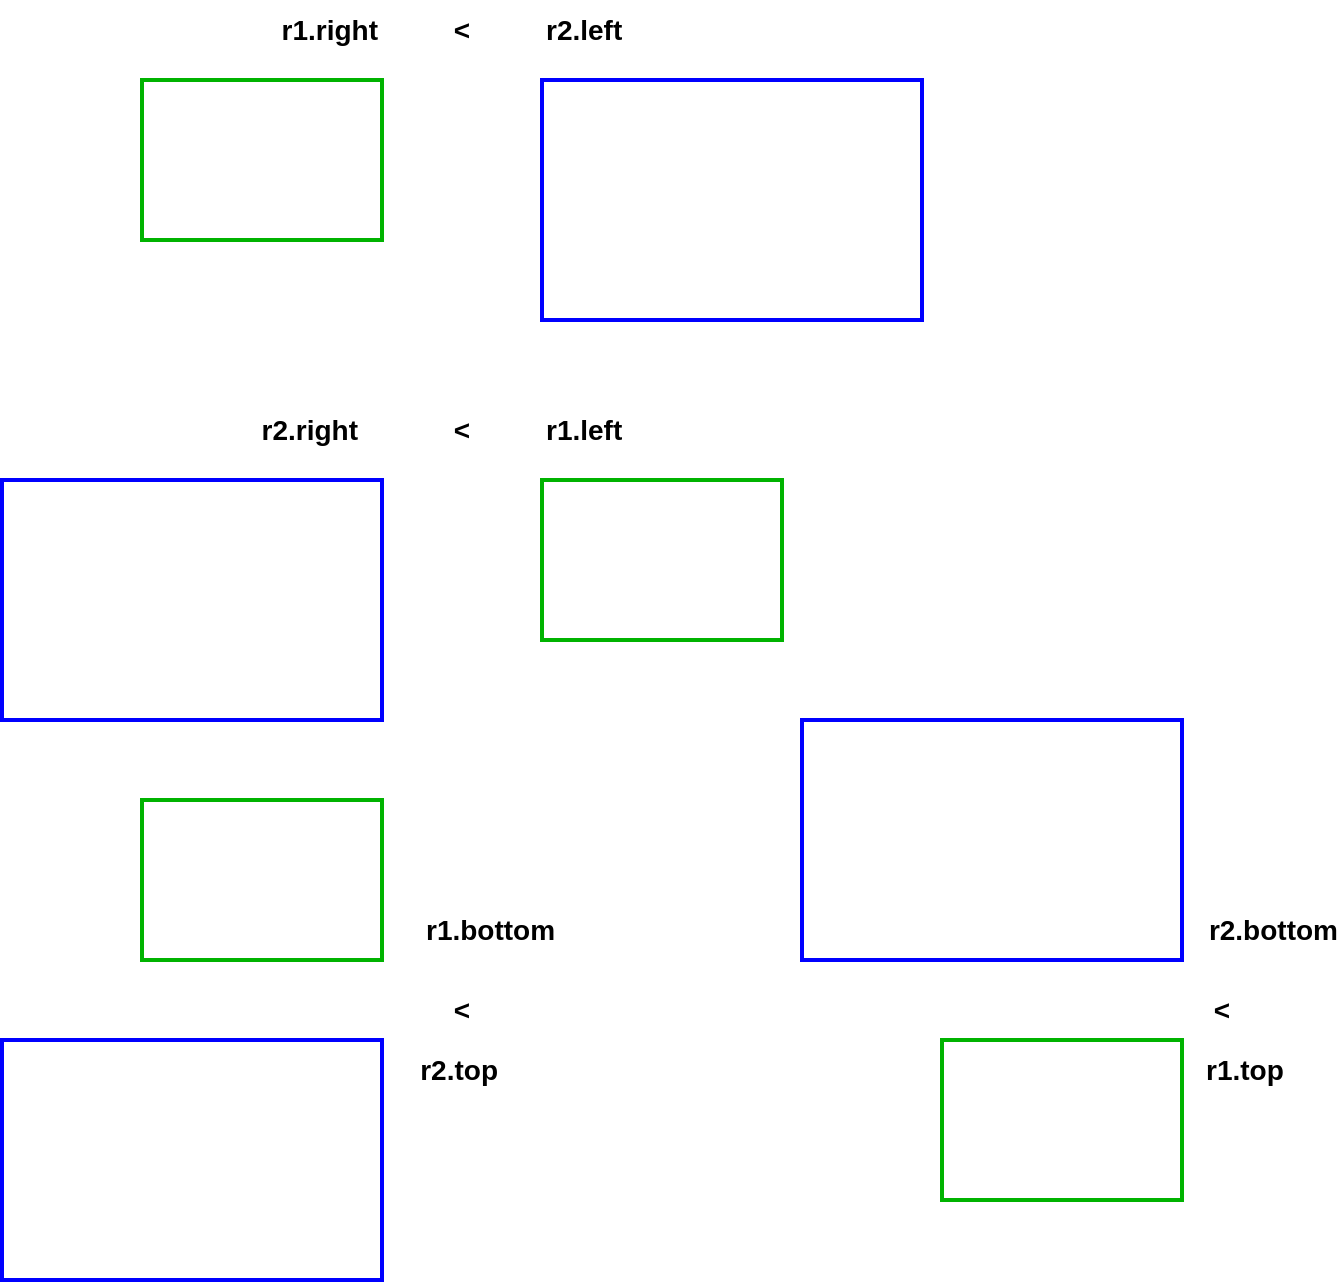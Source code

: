 <mxfile version="24.9.0">
  <diagram id="HvREkYS622G5L-3mX_dz" name="Pagina-1">
    <mxGraphModel dx="1426" dy="755" grid="1" gridSize="10" guides="1" tooltips="1" connect="1" arrows="1" fold="1" page="1" pageScale="1" pageWidth="1169" pageHeight="827" math="0" shadow="0">
      <root>
        <mxCell id="0" />
        <mxCell id="1" parent="0" />
        <mxCell id="OdW6uKtOAu_23CesC0fx-1" value="" style="rounded=0;whiteSpace=wrap;html=1;fillColor=none;strokeWidth=2;strokeColor=#00B300;" vertex="1" parent="1">
          <mxGeometry x="360" y="80" width="120" height="80" as="geometry" />
        </mxCell>
        <mxCell id="OdW6uKtOAu_23CesC0fx-2" value="" style="rounded=0;whiteSpace=wrap;html=1;fillColor=none;strokeWidth=2;strokeColor=#0000FF;" vertex="1" parent="1">
          <mxGeometry x="560" y="80" width="190" height="120" as="geometry" />
        </mxCell>
        <mxCell id="OdW6uKtOAu_23CesC0fx-3" value="&lt;b&gt;&lt;font style=&quot;font-size: 14px;&quot;&gt;r2.left&lt;/font&gt;&lt;/b&gt;" style="text;html=1;align=left;verticalAlign=middle;whiteSpace=wrap;rounded=0;" vertex="1" parent="1">
          <mxGeometry x="560" y="40" width="60" height="30" as="geometry" />
        </mxCell>
        <mxCell id="OdW6uKtOAu_23CesC0fx-4" value="&lt;b&gt;&lt;font style=&quot;font-size: 14px;&quot;&gt;r1.right&lt;/font&gt;&lt;/b&gt;" style="text;html=1;align=right;verticalAlign=middle;whiteSpace=wrap;rounded=0;" vertex="1" parent="1">
          <mxGeometry x="420" y="40" width="60" height="30" as="geometry" />
        </mxCell>
        <mxCell id="OdW6uKtOAu_23CesC0fx-5" value="" style="rounded=0;whiteSpace=wrap;html=1;fillColor=none;strokeWidth=2;strokeColor=#00B300;" vertex="1" parent="1">
          <mxGeometry x="560" y="280" width="120" height="80" as="geometry" />
        </mxCell>
        <mxCell id="OdW6uKtOAu_23CesC0fx-6" value="" style="rounded=0;whiteSpace=wrap;html=1;fillColor=none;strokeWidth=2;strokeColor=#0000FF;" vertex="1" parent="1">
          <mxGeometry x="290" y="280" width="190" height="120" as="geometry" />
        </mxCell>
        <mxCell id="OdW6uKtOAu_23CesC0fx-7" value="&lt;b&gt;&lt;font style=&quot;font-size: 14px;&quot;&gt;r1.left&lt;/font&gt;&lt;/b&gt;" style="text;html=1;align=left;verticalAlign=middle;whiteSpace=wrap;rounded=0;" vertex="1" parent="1">
          <mxGeometry x="560" y="240" width="60" height="30" as="geometry" />
        </mxCell>
        <mxCell id="OdW6uKtOAu_23CesC0fx-8" value="&lt;b&gt;&lt;font style=&quot;font-size: 14px;&quot;&gt;r2.right&lt;/font&gt;&lt;/b&gt;" style="text;html=1;align=right;verticalAlign=middle;whiteSpace=wrap;rounded=0;" vertex="1" parent="1">
          <mxGeometry x="410" y="240" width="60" height="30" as="geometry" />
        </mxCell>
        <mxCell id="OdW6uKtOAu_23CesC0fx-9" value="" style="rounded=0;whiteSpace=wrap;html=1;fillColor=none;strokeWidth=2;strokeColor=#00B300;" vertex="1" parent="1">
          <mxGeometry x="360" y="440" width="120" height="80" as="geometry" />
        </mxCell>
        <mxCell id="OdW6uKtOAu_23CesC0fx-10" value="&lt;b&gt;&lt;font style=&quot;font-size: 14px;&quot;&gt;r1.bottom&lt;/font&gt;&lt;/b&gt;" style="text;html=1;align=left;verticalAlign=middle;whiteSpace=wrap;rounded=0;" vertex="1" parent="1">
          <mxGeometry x="500" y="490" width="60" height="30" as="geometry" />
        </mxCell>
        <mxCell id="OdW6uKtOAu_23CesC0fx-11" value="" style="rounded=0;whiteSpace=wrap;html=1;fillColor=none;strokeWidth=2;strokeColor=#0000FF;" vertex="1" parent="1">
          <mxGeometry x="290" y="560" width="190" height="120" as="geometry" />
        </mxCell>
        <mxCell id="OdW6uKtOAu_23CesC0fx-12" value="&lt;b&gt;&lt;font style=&quot;font-size: 14px;&quot;&gt;r2.top&lt;/font&gt;&lt;/b&gt;" style="text;html=1;align=right;verticalAlign=middle;whiteSpace=wrap;rounded=0;" vertex="1" parent="1">
          <mxGeometry x="480" y="560" width="60" height="30" as="geometry" />
        </mxCell>
        <mxCell id="OdW6uKtOAu_23CesC0fx-13" value="" style="rounded=0;whiteSpace=wrap;html=1;fillColor=none;strokeWidth=2;strokeColor=#0000FF;" vertex="1" parent="1">
          <mxGeometry x="690" y="400" width="190" height="120" as="geometry" />
        </mxCell>
        <mxCell id="OdW6uKtOAu_23CesC0fx-14" value="&lt;b&gt;&lt;font style=&quot;font-size: 14px;&quot;&gt;r2.bottom&lt;/font&gt;&lt;/b&gt;" style="text;html=1;align=right;verticalAlign=middle;whiteSpace=wrap;rounded=0;" vertex="1" parent="1">
          <mxGeometry x="900" y="490" width="60" height="30" as="geometry" />
        </mxCell>
        <mxCell id="OdW6uKtOAu_23CesC0fx-15" value="" style="rounded=0;whiteSpace=wrap;html=1;fillColor=none;strokeWidth=2;strokeColor=#00B300;" vertex="1" parent="1">
          <mxGeometry x="760" y="560" width="120" height="80" as="geometry" />
        </mxCell>
        <mxCell id="OdW6uKtOAu_23CesC0fx-16" value="&lt;b&gt;&lt;font style=&quot;font-size: 14px;&quot;&gt;r1.top&lt;/font&gt;&lt;/b&gt;" style="text;html=1;align=left;verticalAlign=middle;whiteSpace=wrap;rounded=0;" vertex="1" parent="1">
          <mxGeometry x="890" y="560" width="60" height="30" as="geometry" />
        </mxCell>
        <mxCell id="OdW6uKtOAu_23CesC0fx-17" value="&lt;b&gt;&lt;font style=&quot;font-size: 14px;&quot;&gt;&amp;lt;&lt;/font&gt;&lt;/b&gt;" style="text;html=1;align=center;verticalAlign=middle;whiteSpace=wrap;rounded=0;" vertex="1" parent="1">
          <mxGeometry x="490" y="40" width="60" height="30" as="geometry" />
        </mxCell>
        <mxCell id="OdW6uKtOAu_23CesC0fx-18" value="&lt;b&gt;&lt;font style=&quot;font-size: 14px;&quot;&gt;&amp;lt;&lt;/font&gt;&lt;/b&gt;" style="text;html=1;align=center;verticalAlign=middle;whiteSpace=wrap;rounded=0;" vertex="1" parent="1">
          <mxGeometry x="490" y="240" width="60" height="30" as="geometry" />
        </mxCell>
        <mxCell id="OdW6uKtOAu_23CesC0fx-19" value="&lt;b&gt;&lt;font style=&quot;font-size: 14px;&quot;&gt;&amp;lt;&lt;/font&gt;&lt;/b&gt;" style="text;html=1;align=center;verticalAlign=middle;whiteSpace=wrap;rounded=0;" vertex="1" parent="1">
          <mxGeometry x="490" y="530" width="60" height="30" as="geometry" />
        </mxCell>
        <mxCell id="OdW6uKtOAu_23CesC0fx-20" value="&lt;b&gt;&lt;font style=&quot;font-size: 14px;&quot;&gt;&amp;lt;&lt;/font&gt;&lt;/b&gt;" style="text;html=1;align=center;verticalAlign=middle;whiteSpace=wrap;rounded=0;" vertex="1" parent="1">
          <mxGeometry x="870" y="530" width="60" height="30" as="geometry" />
        </mxCell>
      </root>
    </mxGraphModel>
  </diagram>
</mxfile>
